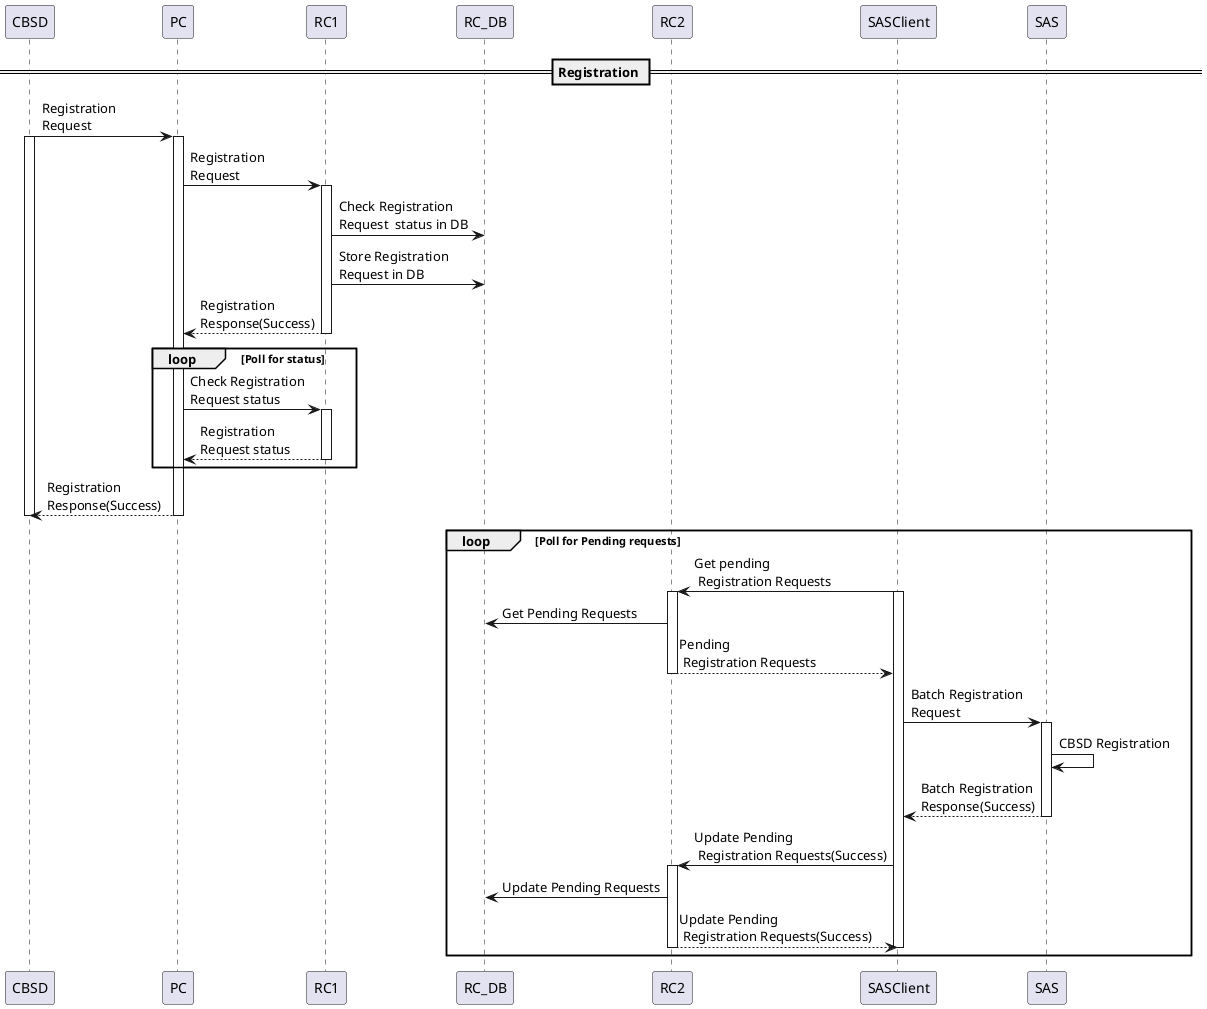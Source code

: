 @startuml

participant CBSD
participant PC
participant RC1
participant RC_DB
participant RC2
participant SASClient
participant SAS

== Registration ==

CBSD -> PC: Registration\nRequest
activate CBSD
activate PC    
PC -> RC1: Registration\nRequest
    activate RC1    
    RC1 -> RC_DB: Check Registration\nRequest  status in DB
    RC1 -> RC_DB: Store Registration\nRequest in DB
    PC <-- RC1: Registration\nResponse(Success)
    deactivate RC1    

loop Poll for status 
        PC -> RC1: Check Registration\nRequest status
        activate RC1    
        PC <-- RC1: Registration\nRequest status
        deactivate RC1
end

CBSD <-- PC: Registration\nResponse(Success)
deactivate PC

deactivate CBSD

loop Poll for Pending requests 
    RC2 <- SASClient: Get pending\n Registration Requests
    activate RC2
    activate SASClient
    RC2 -> RC_DB: Get Pending Requests
    RC2 --> SASClient: Pending\n Registration Requests
    deactivate RC2
    SASClient -> SAS: Batch Registration\nRequest
    activate SAS
        SAS -> SAS: CBSD Registration
        SASClient <-- SAS: Batch Registration\nResponse(Success)
    deactivate SAS
    RC2 <- SASClient: Update Pending\n Registration Requests(Success)
    activate RC2
    RC2 -> RC_DB: Update Pending Requests
    RC2 --> SASClient: Update Pending\n Registration Requests(Success)
    deactivate SASClient
    deactivate RC2
end        

@enduml